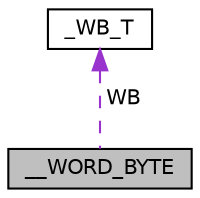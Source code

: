 digraph "__WORD_BYTE"
{
  edge [fontname="Helvetica",fontsize="10",labelfontname="Helvetica",labelfontsize="10"];
  node [fontname="Helvetica",fontsize="10",shape=record];
  Node1 [label="__WORD_BYTE",height=0.2,width=0.4,color="black", fillcolor="grey75", style="filled", fontcolor="black"];
  Node2 -> Node1 [dir="back",color="darkorchid3",fontsize="10",style="dashed",label=" WB" ,fontname="Helvetica"];
  Node2 [label="_WB_T",height=0.2,width=0.4,color="black", fillcolor="white", style="filled",URL="$struct___w_b___t.html"];
}
